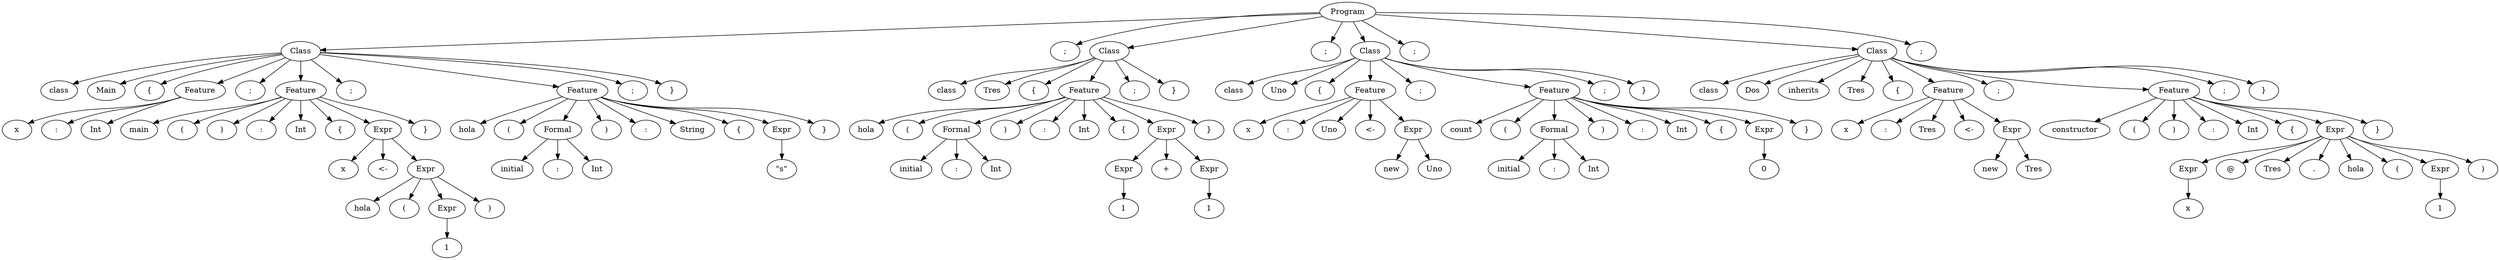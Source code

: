 digraph {
	0 [label=Program]
	0 -> 1
	1 [label=Class]
	1 -> 2
	2 [label=class]
	1 -> 3
	3 [label=Main]
	1 -> 4
	4 [label="{"]
	1 -> 5
	5 [label=Feature]
	5 -> 6
	6 [label=x]
	5 -> 7
	7 [label=":"]
	5 -> 8
	8 [label=Int]
	1 -> 9
	9 [label=";"]
	1 -> 10
	10 [label=Feature]
	10 -> 11
	11 [label=main]
	10 -> 12
	12 [label="("]
	10 -> 13
	13 [label=")"]
	10 -> 14
	14 [label=":"]
	10 -> 15
	15 [label=Int]
	10 -> 16
	16 [label="{"]
	10 -> 17
	17 [label=Expr]
	17 -> 18
	18 [label=x]
	17 -> 19
	19 [label="<-"]
	17 -> 20
	20 [label=Expr]
	20 -> 21
	21 [label=hola]
	20 -> 22
	22 [label="("]
	20 -> 23
	23 [label=Expr]
	23 -> 24
	24 [label=1]
	20 -> 25
	25 [label=")"]
	10 -> 26
	26 [label="}"]
	1 -> 27
	27 [label=";"]
	1 -> 28
	28 [label=Feature]
	28 -> 29
	29 [label=hola]
	28 -> 30
	30 [label="("]
	28 -> 31
	31 [label=Formal]
	31 -> 32
	32 [label=initial]
	31 -> 33
	33 [label=":"]
	31 -> 34
	34 [label=Int]
	28 -> 35
	35 [label=")"]
	28 -> 36
	36 [label=":"]
	28 -> 37
	37 [label=String]
	28 -> 38
	38 [label="{"]
	28 -> 39
	39 [label=Expr]
	39 -> 40
	40 [label="\"s\""]
	28 -> 41
	41 [label="}"]
	1 -> 42
	42 [label=";"]
	1 -> 43
	43 [label="}"]
	0 -> 44
	44 [label=";"]
	0 -> 45
	45 [label=Class]
	45 -> 46
	46 [label=class]
	45 -> 47
	47 [label=Tres]
	45 -> 48
	48 [label="{"]
	45 -> 49
	49 [label=Feature]
	49 -> 50
	50 [label=hola]
	49 -> 51
	51 [label="("]
	49 -> 52
	52 [label=Formal]
	52 -> 53
	53 [label=initial]
	52 -> 54
	54 [label=":"]
	52 -> 55
	55 [label=Int]
	49 -> 56
	56 [label=")"]
	49 -> 57
	57 [label=":"]
	49 -> 58
	58 [label=Int]
	49 -> 59
	59 [label="{"]
	49 -> 60
	60 [label=Expr]
	60 -> 61
	61 [label=Expr]
	61 -> 62
	62 [label=1]
	60 -> 63
	63 [label="+"]
	60 -> 64
	64 [label=Expr]
	64 -> 65
	65 [label=1]
	49 -> 66
	66 [label="}"]
	45 -> 67
	67 [label=";"]
	45 -> 68
	68 [label="}"]
	0 -> 69
	69 [label=";"]
	0 -> 70
	70 [label=Class]
	70 -> 71
	71 [label=class]
	70 -> 72
	72 [label=Uno]
	70 -> 73
	73 [label="{"]
	70 -> 74
	74 [label=Feature]
	74 -> 75
	75 [label=x]
	74 -> 76
	76 [label=":"]
	74 -> 77
	77 [label=Uno]
	74 -> 78
	78 [label="<-"]
	74 -> 79
	79 [label=Expr]
	79 -> 80
	80 [label=new]
	79 -> 81
	81 [label=Uno]
	70 -> 82
	82 [label=";"]
	70 -> 83
	83 [label=Feature]
	83 -> 84
	84 [label=count]
	83 -> 85
	85 [label="("]
	83 -> 86
	86 [label=Formal]
	86 -> 87
	87 [label=initial]
	86 -> 88
	88 [label=":"]
	86 -> 89
	89 [label=Int]
	83 -> 90
	90 [label=")"]
	83 -> 91
	91 [label=":"]
	83 -> 92
	92 [label=Int]
	83 -> 93
	93 [label="{"]
	83 -> 94
	94 [label=Expr]
	94 -> 95
	95 [label=0]
	83 -> 96
	96 [label="}"]
	70 -> 97
	97 [label=";"]
	70 -> 98
	98 [label="}"]
	0 -> 99
	99 [label=";"]
	0 -> 100
	100 [label=Class]
	100 -> 101
	101 [label=class]
	100 -> 102
	102 [label=Dos]
	100 -> 103
	103 [label=inherits]
	100 -> 104
	104 [label=Tres]
	100 -> 105
	105 [label="{"]
	100 -> 106
	106 [label=Feature]
	106 -> 107
	107 [label=x]
	106 -> 108
	108 [label=":"]
	106 -> 109
	109 [label=Tres]
	106 -> 110
	110 [label="<-"]
	106 -> 111
	111 [label=Expr]
	111 -> 112
	112 [label=new]
	111 -> 113
	113 [label=Tres]
	100 -> 114
	114 [label=";"]
	100 -> 115
	115 [label=Feature]
	115 -> 116
	116 [label=constructor]
	115 -> 117
	117 [label="("]
	115 -> 118
	118 [label=")"]
	115 -> 119
	119 [label=":"]
	115 -> 120
	120 [label=Int]
	115 -> 121
	121 [label="{"]
	115 -> 122
	122 [label=Expr]
	122 -> 123
	123 [label=Expr]
	123 -> 124
	124 [label=x]
	122 -> 125
	125 [label="@"]
	122 -> 126
	126 [label=Tres]
	122 -> 127
	127 [label="."]
	122 -> 128
	128 [label=hola]
	122 -> 129
	129 [label="("]
	122 -> 130
	130 [label=Expr]
	130 -> 131
	131 [label=1]
	122 -> 132
	132 [label=")"]
	115 -> 133
	133 [label="}"]
	100 -> 134
	134 [label=";"]
	100 -> 135
	135 [label="}"]
	0 -> 136
	136 [label=";"]
}
